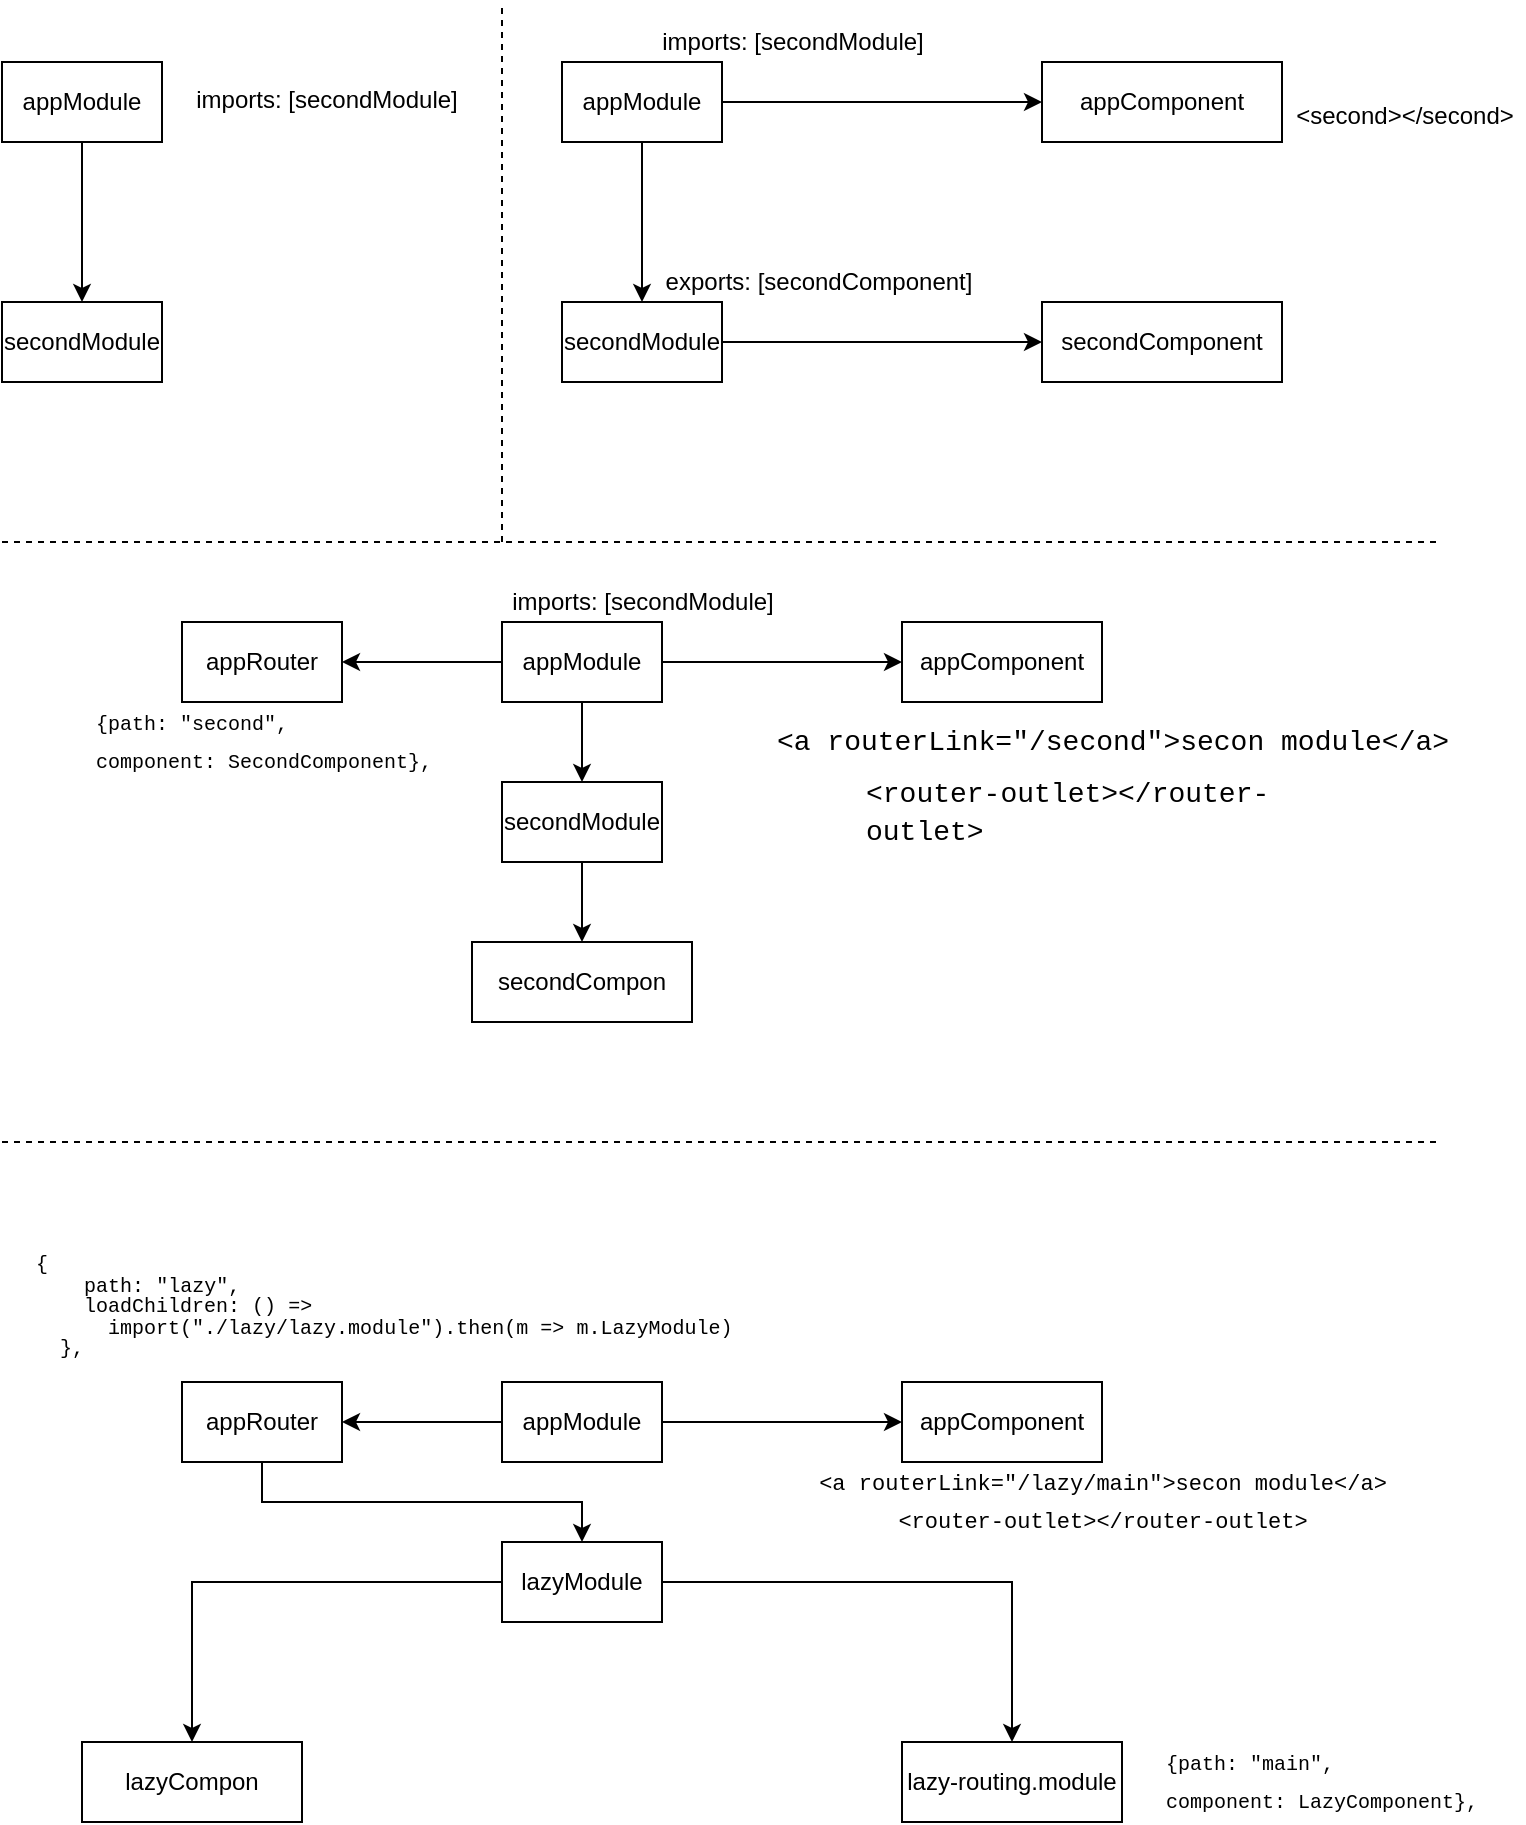 <mxfile version="13.7.3" type="device" pages="2"><diagram id="J8dmIHZwru829CdGGw0E" name="Modules"><mxGraphModel dx="1024" dy="592" grid="1" gridSize="10" guides="1" tooltips="1" connect="1" arrows="1" fold="1" page="1" pageScale="1" pageWidth="827" pageHeight="1169" math="0" shadow="0"><root><mxCell id="_GTY5Aqn0usKBApzckuU-0"/><mxCell id="_GTY5Aqn0usKBApzckuU-1" parent="_GTY5Aqn0usKBApzckuU-0"/><mxCell id="_GTY5Aqn0usKBApzckuU-4" value="" style="edgeStyle=orthogonalEdgeStyle;rounded=0;orthogonalLoop=1;jettySize=auto;html=1;" parent="_GTY5Aqn0usKBApzckuU-1" source="_GTY5Aqn0usKBApzckuU-2" target="_GTY5Aqn0usKBApzckuU-3" edge="1"><mxGeometry relative="1" as="geometry"/></mxCell><mxCell id="_GTY5Aqn0usKBApzckuU-2" value="appModule" style="rounded=0;whiteSpace=wrap;html=1;" parent="_GTY5Aqn0usKBApzckuU-1" vertex="1"><mxGeometry x="40" y="40" width="80" height="40" as="geometry"/></mxCell><mxCell id="_GTY5Aqn0usKBApzckuU-3" value="secondModule" style="rounded=0;whiteSpace=wrap;html=1;" parent="_GTY5Aqn0usKBApzckuU-1" vertex="1"><mxGeometry x="40" y="160" width="80" height="40" as="geometry"/></mxCell><mxCell id="_GTY5Aqn0usKBApzckuU-5" value="imports: [secondModule]" style="text;html=1;align=center;verticalAlign=middle;resizable=0;points=[];autosize=1;" parent="_GTY5Aqn0usKBApzckuU-1" vertex="1"><mxGeometry x="127" y="49" width="150" height="20" as="geometry"/></mxCell><mxCell id="_GTY5Aqn0usKBApzckuU-6" value="" style="edgeStyle=orthogonalEdgeStyle;rounded=0;orthogonalLoop=1;jettySize=auto;html=1;" parent="_GTY5Aqn0usKBApzckuU-1" source="_GTY5Aqn0usKBApzckuU-7" target="_GTY5Aqn0usKBApzckuU-8" edge="1"><mxGeometry relative="1" as="geometry"/></mxCell><mxCell id="_GTY5Aqn0usKBApzckuU-10" value="" style="edgeStyle=orthogonalEdgeStyle;rounded=0;orthogonalLoop=1;jettySize=auto;html=1;" parent="_GTY5Aqn0usKBApzckuU-1" source="_GTY5Aqn0usKBApzckuU-7" target="_GTY5Aqn0usKBApzckuU-9" edge="1"><mxGeometry relative="1" as="geometry"/></mxCell><mxCell id="_GTY5Aqn0usKBApzckuU-7" value="appModule" style="rounded=0;whiteSpace=wrap;html=1;" parent="_GTY5Aqn0usKBApzckuU-1" vertex="1"><mxGeometry x="320" y="40" width="80" height="40" as="geometry"/></mxCell><mxCell id="_GTY5Aqn0usKBApzckuU-9" value="appComponent" style="rounded=0;whiteSpace=wrap;html=1;" parent="_GTY5Aqn0usKBApzckuU-1" vertex="1"><mxGeometry x="560" y="40" width="120" height="40" as="geometry"/></mxCell><mxCell id="_GTY5Aqn0usKBApzckuU-12" value="" style="edgeStyle=orthogonalEdgeStyle;rounded=0;orthogonalLoop=1;jettySize=auto;html=1;" parent="_GTY5Aqn0usKBApzckuU-1" source="_GTY5Aqn0usKBApzckuU-8" target="_GTY5Aqn0usKBApzckuU-11" edge="1"><mxGeometry relative="1" as="geometry"/></mxCell><mxCell id="_GTY5Aqn0usKBApzckuU-8" value="secondModule" style="rounded=0;whiteSpace=wrap;html=1;" parent="_GTY5Aqn0usKBApzckuU-1" vertex="1"><mxGeometry x="320" y="160" width="80" height="40" as="geometry"/></mxCell><mxCell id="_GTY5Aqn0usKBApzckuU-11" value="secondComponent" style="rounded=0;whiteSpace=wrap;html=1;" parent="_GTY5Aqn0usKBApzckuU-1" vertex="1"><mxGeometry x="560" y="160" width="120" height="40" as="geometry"/></mxCell><mxCell id="_GTY5Aqn0usKBApzckuU-14" value="&amp;lt;second&amp;gt;&amp;lt;/second&amp;gt;" style="text;html=1;align=center;verticalAlign=middle;resizable=0;points=[];autosize=1;" parent="_GTY5Aqn0usKBApzckuU-1" vertex="1"><mxGeometry x="681" y="57" width="120" height="20" as="geometry"/></mxCell><mxCell id="_GTY5Aqn0usKBApzckuU-15" value="exports: [secondComponent]" style="text;html=1;align=center;verticalAlign=middle;resizable=0;points=[];autosize=1;" parent="_GTY5Aqn0usKBApzckuU-1" vertex="1"><mxGeometry x="363" y="140" width="170" height="20" as="geometry"/></mxCell><mxCell id="_GTY5Aqn0usKBApzckuU-16" value="imports: [secondModule]" style="text;html=1;align=center;verticalAlign=middle;resizable=0;points=[];autosize=1;" parent="_GTY5Aqn0usKBApzckuU-1" vertex="1"><mxGeometry x="360" y="20" width="150" height="20" as="geometry"/></mxCell><mxCell id="_GTY5Aqn0usKBApzckuU-17" value="" style="endArrow=none;dashed=1;html=1;" parent="_GTY5Aqn0usKBApzckuU-1" edge="1"><mxGeometry width="50" height="50" relative="1" as="geometry"><mxPoint x="290" y="280" as="sourcePoint"/><mxPoint x="290" y="10" as="targetPoint"/></mxGeometry></mxCell><mxCell id="_GTY5Aqn0usKBApzckuU-18" value="" style="endArrow=none;dashed=1;html=1;" parent="_GTY5Aqn0usKBApzckuU-1" edge="1"><mxGeometry width="50" height="50" relative="1" as="geometry"><mxPoint x="40" y="280" as="sourcePoint"/><mxPoint x="760" y="280" as="targetPoint"/></mxGeometry></mxCell><mxCell id="_GTY5Aqn0usKBApzckuU-19" value="" style="edgeStyle=orthogonalEdgeStyle;rounded=0;orthogonalLoop=1;jettySize=auto;html=1;" parent="_GTY5Aqn0usKBApzckuU-1" source="_GTY5Aqn0usKBApzckuU-20" target="_GTY5Aqn0usKBApzckuU-21" edge="1"><mxGeometry relative="1" as="geometry"/></mxCell><mxCell id="_GTY5Aqn0usKBApzckuU-26" value="" style="edgeStyle=orthogonalEdgeStyle;rounded=0;orthogonalLoop=1;jettySize=auto;html=1;" parent="_GTY5Aqn0usKBApzckuU-1" source="_GTY5Aqn0usKBApzckuU-20" target="_GTY5Aqn0usKBApzckuU-25" edge="1"><mxGeometry relative="1" as="geometry"/></mxCell><mxCell id="_GTY5Aqn0usKBApzckuU-28" value="" style="edgeStyle=orthogonalEdgeStyle;rounded=0;orthogonalLoop=1;jettySize=auto;html=1;" parent="_GTY5Aqn0usKBApzckuU-1" source="_GTY5Aqn0usKBApzckuU-20" target="_GTY5Aqn0usKBApzckuU-27" edge="1"><mxGeometry relative="1" as="geometry"/></mxCell><mxCell id="_GTY5Aqn0usKBApzckuU-20" value="appModule" style="rounded=0;whiteSpace=wrap;html=1;" parent="_GTY5Aqn0usKBApzckuU-1" vertex="1"><mxGeometry x="290" y="320" width="80" height="40" as="geometry"/></mxCell><mxCell id="_GTY5Aqn0usKBApzckuU-27" value="appRouter" style="rounded=0;whiteSpace=wrap;html=1;" parent="_GTY5Aqn0usKBApzckuU-1" vertex="1"><mxGeometry x="130" y="320" width="80" height="40" as="geometry"/></mxCell><mxCell id="_GTY5Aqn0usKBApzckuU-25" value="appComponent" style="rounded=0;whiteSpace=wrap;html=1;" parent="_GTY5Aqn0usKBApzckuU-1" vertex="1"><mxGeometry x="490" y="320" width="100" height="40" as="geometry"/></mxCell><mxCell id="_GTY5Aqn0usKBApzckuU-24" value="" style="edgeStyle=orthogonalEdgeStyle;rounded=0;orthogonalLoop=1;jettySize=auto;html=1;" parent="_GTY5Aqn0usKBApzckuU-1" source="_GTY5Aqn0usKBApzckuU-21" target="_GTY5Aqn0usKBApzckuU-23" edge="1"><mxGeometry relative="1" as="geometry"/></mxCell><mxCell id="_GTY5Aqn0usKBApzckuU-21" value="secondModule" style="rounded=0;whiteSpace=wrap;html=1;" parent="_GTY5Aqn0usKBApzckuU-1" vertex="1"><mxGeometry x="290" y="400" width="80" height="40" as="geometry"/></mxCell><mxCell id="_GTY5Aqn0usKBApzckuU-23" value="secondCompon" style="rounded=0;whiteSpace=wrap;html=1;" parent="_GTY5Aqn0usKBApzckuU-1" vertex="1"><mxGeometry x="275" y="480" width="110" height="40" as="geometry"/></mxCell><mxCell id="_GTY5Aqn0usKBApzckuU-22" value="imports: [secondModule]" style="text;html=1;align=center;verticalAlign=middle;resizable=0;points=[];autosize=1;" parent="_GTY5Aqn0usKBApzckuU-1" vertex="1"><mxGeometry x="285" y="300" width="150" height="20" as="geometry"/></mxCell><mxCell id="_GTY5Aqn0usKBApzckuU-30" value="&lt;div style=&quot;font-family: &amp;#34;consolas&amp;#34; , &amp;#34;courier new&amp;#34; , monospace ; line-height: 19px&quot;&gt;&lt;font style=&quot;font-size: 10px&quot;&gt;{&lt;/font&gt;&lt;span style=&quot;font-size: 10px&quot;&gt;path:&amp;nbsp;&quot;second&quot;,&lt;/span&gt;&lt;/div&gt;&lt;div style=&quot;font-family: &amp;#34;consolas&amp;#34; , &amp;#34;courier new&amp;#34; , monospace ; line-height: 19px&quot;&gt;&lt;font style=&quot;font-size: 10px&quot;&gt;component:&amp;nbsp;SecondComponent},&lt;/font&gt;&lt;/div&gt;" style="text;html=1;align=left;verticalAlign=middle;resizable=0;points=[];autosize=1;" parent="_GTY5Aqn0usKBApzckuU-1" vertex="1"><mxGeometry x="85" y="360" width="170" height="40" as="geometry"/></mxCell><mxCell id="_GTY5Aqn0usKBApzckuU-31" value="&lt;div style=&quot;font-family: &amp;#34;consolas&amp;#34; , &amp;#34;courier new&amp;#34; , monospace ; font-weight: normal ; font-size: 14px ; line-height: 19px&quot;&gt;&lt;div&gt;&amp;lt;router-outlet&amp;gt;&amp;lt;/router-outlet&amp;gt;&lt;/div&gt;&lt;/div&gt;" style="text;whiteSpace=wrap;html=1;" parent="_GTY5Aqn0usKBApzckuU-1" vertex="1"><mxGeometry x="470" y="390" width="260" height="30" as="geometry"/></mxCell><mxCell id="_GTY5Aqn0usKBApzckuU-32" value="&lt;div style=&quot;font-family: &amp;#34;consolas&amp;#34; , &amp;#34;courier new&amp;#34; , monospace ; font-size: 14px ; line-height: 19px&quot;&gt;&amp;lt;a&amp;nbsp;routerLink=&quot;/second&quot;&amp;gt;secon&amp;nbsp;module&amp;lt;/a&amp;gt;&lt;/div&gt;" style="text;html=1;align=center;verticalAlign=middle;resizable=0;points=[];autosize=1;" parent="_GTY5Aqn0usKBApzckuU-1" vertex="1"><mxGeometry x="435" y="370" width="320" height="20" as="geometry"/></mxCell><mxCell id="_GTY5Aqn0usKBApzckuU-34" value="" style="endArrow=none;dashed=1;html=1;" parent="_GTY5Aqn0usKBApzckuU-1" edge="1"><mxGeometry width="50" height="50" relative="1" as="geometry"><mxPoint x="40" y="580" as="sourcePoint"/><mxPoint x="760" y="580" as="targetPoint"/></mxGeometry></mxCell><mxCell id="_GTY5Aqn0usKBApzckuU-36" value="" style="edgeStyle=orthogonalEdgeStyle;rounded=0;orthogonalLoop=1;jettySize=auto;html=1;" parent="_GTY5Aqn0usKBApzckuU-1" source="_GTY5Aqn0usKBApzckuU-38" target="_GTY5Aqn0usKBApzckuU-40" edge="1"><mxGeometry relative="1" as="geometry"/></mxCell><mxCell id="_GTY5Aqn0usKBApzckuU-37" value="" style="edgeStyle=orthogonalEdgeStyle;rounded=0;orthogonalLoop=1;jettySize=auto;html=1;" parent="_GTY5Aqn0usKBApzckuU-1" source="_GTY5Aqn0usKBApzckuU-38" target="_GTY5Aqn0usKBApzckuU-39" edge="1"><mxGeometry relative="1" as="geometry"/></mxCell><mxCell id="_GTY5Aqn0usKBApzckuU-38" value="appModule" style="rounded=0;whiteSpace=wrap;html=1;" parent="_GTY5Aqn0usKBApzckuU-1" vertex="1"><mxGeometry x="290" y="700" width="80" height="40" as="geometry"/></mxCell><mxCell id="_GTY5Aqn0usKBApzckuU-52" style="edgeStyle=orthogonalEdgeStyle;rounded=0;orthogonalLoop=1;jettySize=auto;html=1;exitX=0.5;exitY=1;exitDx=0;exitDy=0;entryX=0.5;entryY=0;entryDx=0;entryDy=0;" parent="_GTY5Aqn0usKBApzckuU-1" source="_GTY5Aqn0usKBApzckuU-39" target="_GTY5Aqn0usKBApzckuU-42" edge="1"><mxGeometry relative="1" as="geometry"/></mxCell><mxCell id="_GTY5Aqn0usKBApzckuU-39" value="appRouter" style="rounded=0;whiteSpace=wrap;html=1;" parent="_GTY5Aqn0usKBApzckuU-1" vertex="1"><mxGeometry x="130" y="700" width="80" height="40" as="geometry"/></mxCell><mxCell id="_GTY5Aqn0usKBApzckuU-40" value="appComponent" style="rounded=0;whiteSpace=wrap;html=1;" parent="_GTY5Aqn0usKBApzckuU-1" vertex="1"><mxGeometry x="490" y="700" width="100" height="40" as="geometry"/></mxCell><mxCell id="_GTY5Aqn0usKBApzckuU-41" value="" style="edgeStyle=orthogonalEdgeStyle;rounded=0;orthogonalLoop=1;jettySize=auto;html=1;" parent="_GTY5Aqn0usKBApzckuU-1" source="_GTY5Aqn0usKBApzckuU-42" target="_GTY5Aqn0usKBApzckuU-43" edge="1"><mxGeometry relative="1" as="geometry"/></mxCell><mxCell id="_GTY5Aqn0usKBApzckuU-49" value="" style="edgeStyle=orthogonalEdgeStyle;rounded=0;orthogonalLoop=1;jettySize=auto;html=1;" parent="_GTY5Aqn0usKBApzckuU-1" source="_GTY5Aqn0usKBApzckuU-42" target="_GTY5Aqn0usKBApzckuU-48" edge="1"><mxGeometry relative="1" as="geometry"/></mxCell><mxCell id="_GTY5Aqn0usKBApzckuU-42" value="lazyModule" style="rounded=0;whiteSpace=wrap;html=1;" parent="_GTY5Aqn0usKBApzckuU-1" vertex="1"><mxGeometry x="290" y="780" width="80" height="40" as="geometry"/></mxCell><mxCell id="_GTY5Aqn0usKBApzckuU-48" value="lazy-routing.module" style="rounded=0;whiteSpace=wrap;html=1;" parent="_GTY5Aqn0usKBApzckuU-1" vertex="1"><mxGeometry x="490" y="880" width="110" height="40" as="geometry"/></mxCell><mxCell id="_GTY5Aqn0usKBApzckuU-43" value="lazyCompon" style="rounded=0;whiteSpace=wrap;html=1;" parent="_GTY5Aqn0usKBApzckuU-1" vertex="1"><mxGeometry x="80" y="880" width="110" height="40" as="geometry"/></mxCell><mxCell id="_GTY5Aqn0usKBApzckuU-45" value="&lt;div style=&quot;font-family: &amp;#34;consolas&amp;#34; , &amp;#34;courier new&amp;#34; , monospace ; line-height: 19px&quot;&gt;&lt;font style=&quot;font-size: 10px&quot;&gt;{&lt;/font&gt;&lt;span style=&quot;font-size: 10px&quot;&gt;path:&amp;nbsp;&quot;main&quot;,&lt;/span&gt;&lt;/div&gt;&lt;div style=&quot;font-family: &amp;#34;consolas&amp;#34; , &amp;#34;courier new&amp;#34; , monospace ; line-height: 19px&quot;&gt;&lt;font style=&quot;font-size: 10px&quot;&gt;component: LazyComponent},&lt;/font&gt;&lt;/div&gt;" style="text;html=1;align=left;verticalAlign=middle;resizable=0;points=[];autosize=1;" parent="_GTY5Aqn0usKBApzckuU-1" vertex="1"><mxGeometry x="620" y="880" width="160" height="40" as="geometry"/></mxCell><mxCell id="_GTY5Aqn0usKBApzckuU-46" value="&lt;div style=&quot;font-family: &amp;#34;consolas&amp;#34; , &amp;#34;courier new&amp;#34; , monospace ; font-weight: normal ; font-size: 14px ; line-height: 19px&quot;&gt;&lt;br&gt;&lt;/div&gt;" style="text;whiteSpace=wrap;html=1;" parent="_GTY5Aqn0usKBApzckuU-1" vertex="1"><mxGeometry x="465" y="770" width="260" height="30" as="geometry"/></mxCell><mxCell id="_GTY5Aqn0usKBApzckuU-47" value="&lt;div style=&quot;font-family: &amp;#34;consolas&amp;#34; , &amp;#34;courier new&amp;#34; , monospace ; line-height: 19px ; font-size: 11px&quot;&gt;&lt;font style=&quot;font-size: 11px&quot;&gt;&amp;lt;a&amp;nbsp;routerLink=&quot;/lazy/main&quot;&amp;gt;secon&amp;nbsp;module&amp;lt;/a&amp;gt;&lt;/font&gt;&lt;/div&gt;&lt;div style=&quot;font-family: &amp;#34;consolas&amp;#34; , &amp;#34;courier new&amp;#34; , monospace ; line-height: 19px ; font-size: 11px&quot;&gt;&lt;font style=&quot;font-size: 11px&quot;&gt;&lt;span style=&quot;text-align: left&quot;&gt;&lt;font style=&quot;font-size: 11px&quot;&gt;&amp;lt;router-outlet&amp;gt;&amp;lt;/router-outlet&amp;gt;&lt;/font&gt;&lt;/span&gt;&lt;br&gt;&lt;/font&gt;&lt;/div&gt;" style="text;html=1;align=center;verticalAlign=middle;resizable=0;points=[];autosize=1;" parent="_GTY5Aqn0usKBApzckuU-1" vertex="1"><mxGeometry x="450" y="740" width="280" height="40" as="geometry"/></mxCell><mxCell id="_GTY5Aqn0usKBApzckuU-50" value="&lt;div style=&quot;font-family: &amp;#34;consolas&amp;#34; , &amp;#34;courier new&amp;#34; , monospace ; font-weight: normal ; line-height: 106% ; font-size: 10px&quot;&gt;&lt;div&gt;{&lt;/div&gt;&lt;div&gt;&lt;span&gt;&amp;nbsp;&amp;nbsp;&amp;nbsp;&amp;nbsp;&lt;/span&gt;&lt;span&gt;path&lt;/span&gt;&lt;span&gt;:&lt;/span&gt;&lt;span&gt;&amp;nbsp;&lt;/span&gt;&lt;span&gt;&quot;lazy&quot;&lt;/span&gt;&lt;span&gt;,&lt;/span&gt;&lt;/div&gt;&lt;div&gt;&lt;span&gt;&amp;nbsp;&amp;nbsp;&amp;nbsp;&amp;nbsp;&lt;/span&gt;&lt;span&gt;loadChildren&lt;/span&gt;&lt;span&gt;:&lt;/span&gt;&lt;span&gt;&amp;nbsp;()&amp;nbsp;&lt;/span&gt;&lt;span&gt;=&amp;gt;&lt;/span&gt;&lt;/div&gt;&lt;div&gt;&lt;span&gt;&amp;nbsp;&amp;nbsp;&amp;nbsp;&amp;nbsp;&amp;nbsp;&amp;nbsp;&lt;/span&gt;&lt;span&gt;import&lt;/span&gt;&lt;span&gt;(&lt;/span&gt;&lt;span&gt;&quot;./lazy/lazy.module&quot;&lt;/span&gt;&lt;span&gt;).&lt;/span&gt;&lt;span&gt;then&lt;/span&gt;&lt;span&gt;(&lt;/span&gt;&lt;span&gt;m&lt;/span&gt;&lt;span&gt;&amp;nbsp;&lt;/span&gt;&lt;span&gt;=&amp;gt;&lt;/span&gt;&lt;span&gt;&amp;nbsp;&lt;/span&gt;&lt;span&gt;m&lt;/span&gt;&lt;span&gt;.&lt;/span&gt;&lt;span&gt;LazyModule&lt;/span&gt;&lt;span&gt;)&lt;/span&gt;&lt;/div&gt;&lt;div&gt;&amp;nbsp;&amp;nbsp;},&lt;/div&gt;&lt;/div&gt;" style="text;whiteSpace=wrap;html=1;" parent="_GTY5Aqn0usKBApzckuU-1" vertex="1"><mxGeometry x="55" y="630" width="330" height="60" as="geometry"/></mxCell></root></mxGraphModel></diagram><diagram id="Loj9M2GdBado2dCWy4S2" name="имплементация"><mxGraphModel dx="1024" dy="592" grid="1" gridSize="10" guides="1" tooltips="1" connect="1" arrows="1" fold="1" page="1" pageScale="1" pageWidth="827" pageHeight="1169" math="0" shadow="0"><root><mxCell id="IS3gbx4NPwwF7AI7-4qH-0"/><mxCell id="IS3gbx4NPwwF7AI7-4qH-1" parent="IS3gbx4NPwwF7AI7-4qH-0"/><mxCell id="IS3gbx4NPwwF7AI7-4qH-3" value="routing" style="text;html=1;align=center;verticalAlign=middle;resizable=0;points=[];autosize=1;" vertex="1" parent="IS3gbx4NPwwF7AI7-4qH-1"><mxGeometry x="40" y="40" width="50" height="20" as="geometry"/></mxCell><mxCell id="IS3gbx4NPwwF7AI7-4qH-4" value="&lt;pre style=&quot;background-color: rgb(43, 43, 43); color: rgb(169, 183, 198); font-family: &amp;quot;jetbrains mono&amp;quot;, monospace; font-size: 15px;&quot;&gt;&lt;span style=&quot;color: rgb(204, 120, 50); font-size: 15px;&quot;&gt;import &lt;/span&gt;{ &lt;span style=&quot;color: rgb(152, 118, 170); font-weight: bold; font-style: italic; font-size: 15px;&quot;&gt;NgModule &lt;/span&gt;} &lt;span style=&quot;color: rgb(204, 120, 50); font-size: 15px;&quot;&gt;from &lt;/span&gt;&lt;span style=&quot;color: rgb(106, 135, 89); font-size: 15px;&quot;&gt;'@angular/core'&lt;/span&gt;&lt;span style=&quot;color: rgb(204, 120, 50); font-size: 15px;&quot;&gt;;&lt;br style=&quot;font-size: 15px;&quot;&gt;&lt;/span&gt;&lt;span style=&quot;color: rgb(204, 120, 50); font-size: 15px;&quot;&gt;import &lt;/span&gt;{ RouterModule&lt;span style=&quot;color: rgb(204, 120, 50); font-size: 15px;&quot;&gt;, &lt;/span&gt;Routes } &lt;span style=&quot;color: rgb(204, 120, 50); font-size: 15px;&quot;&gt;from &lt;/span&gt;&lt;span style=&quot;color: rgb(106, 135, 89); font-size: 15px;&quot;&gt;'@angular/router'&lt;/span&gt;&lt;span style=&quot;color: rgb(204, 120, 50); font-size: 15px;&quot;&gt;;&lt;br style=&quot;font-size: 15px;&quot;&gt;&lt;/span&gt;&lt;span style=&quot;color: rgb(204, 120, 50); font-size: 15px;&quot;&gt;import &lt;/span&gt;{ AuthComponent } &lt;span style=&quot;color: rgb(204, 120, 50); font-size: 15px;&quot;&gt;from &lt;/span&gt;&lt;span style=&quot;color: rgb(106, 135, 89); font-size: 15px;&quot;&gt;'./login/auth/auth.component'&lt;/span&gt;&lt;span style=&quot;color: rgb(204, 120, 50); font-size: 15px;&quot;&gt;;&lt;br style=&quot;font-size: 15px;&quot;&gt;&lt;/span&gt;&lt;span style=&quot;color: rgb(204, 120, 50); font-size: 15px;&quot;&gt;import &lt;/span&gt;{ RegisterComponent } &lt;span style=&quot;color: rgb(204, 120, 50); font-size: 15px;&quot;&gt;from &lt;/span&gt;&lt;span style=&quot;color: rgb(106, 135, 89); font-size: 15px;&quot;&gt;'./login/register/register.component'&lt;/span&gt;&lt;span style=&quot;color: rgb(204, 120, 50); font-size: 15px;&quot;&gt;;&lt;br style=&quot;font-size: 15px;&quot;&gt;&lt;/span&gt;&lt;span style=&quot;color: rgb(204, 120, 50); font-size: 15px;&quot;&gt;import &lt;/span&gt;{ TutorComponent } &lt;span style=&quot;color: rgb(204, 120, 50); font-size: 15px;&quot;&gt;from &lt;/span&gt;&lt;span style=&quot;color: rgb(106, 135, 89); font-size: 15px;&quot;&gt;&quot;./tutor/tutor.component&quot;&lt;/span&gt;&lt;span style=&quot;color: rgb(204, 120, 50); font-size: 15px;&quot;&gt;;&lt;br style=&quot;font-size: 15px;&quot;&gt;&lt;/span&gt;&lt;span style=&quot;color: rgb(204, 120, 50); font-size: 15px;&quot;&gt;&lt;br style=&quot;font-size: 15px;&quot;&gt;&lt;/span&gt;&lt;span style=&quot;color: rgb(204, 120, 50); font-size: 15px;&quot;&gt;const &lt;/span&gt;routes: Routes = [&lt;br style=&quot;font-size: 15px;&quot;&gt;  { &lt;span style=&quot;color: rgb(152, 118, 170); font-size: 15px;&quot;&gt;path&lt;/span&gt;: &lt;span style=&quot;color: rgb(106, 135, 89); font-size: 15px;&quot;&gt;''&lt;/span&gt;&lt;span style=&quot;color: rgb(204, 120, 50); font-size: 15px;&quot;&gt;, &lt;/span&gt;&lt;span style=&quot;color: rgb(152, 118, 170); font-size: 15px;&quot;&gt;component&lt;/span&gt;: AuthComponent }&lt;span style=&quot;color: rgb(204, 120, 50); font-size: 15px;&quot;&gt;,&lt;br style=&quot;font-size: 15px;&quot;&gt;&lt;/span&gt;&lt;span style=&quot;color: rgb(204, 120, 50); font-size: 15px;&quot;&gt;  &lt;/span&gt;{ &lt;span style=&quot;color: rgb(152, 118, 170); font-size: 15px;&quot;&gt;path&lt;/span&gt;: &lt;span style=&quot;color: rgb(106, 135, 89); font-size: 15px;&quot;&gt;'register'&lt;/span&gt;&lt;span style=&quot;color: rgb(204, 120, 50); font-size: 15px;&quot;&gt;, &lt;/span&gt;&lt;span style=&quot;color: rgb(152, 118, 170); font-size: 15px;&quot;&gt;component&lt;/span&gt;: RegisterComponent }&lt;span style=&quot;color: rgb(204, 120, 50); font-size: 15px;&quot;&gt;,&lt;br style=&quot;font-size: 15px;&quot;&gt;&lt;/span&gt;&lt;span style=&quot;color: rgb(204, 120, 50); font-size: 15px;&quot;&gt;  &lt;/span&gt;{ &lt;span style=&quot;color: rgb(152, 118, 170); font-size: 15px;&quot;&gt;path&lt;/span&gt;: &lt;span style=&quot;color: rgb(106, 135, 89); font-size: 15px;&quot;&gt;'auth'&lt;/span&gt;&lt;span style=&quot;color: rgb(204, 120, 50); font-size: 15px;&quot;&gt;, &lt;/span&gt;&lt;span style=&quot;color: rgb(152, 118, 170); font-size: 15px;&quot;&gt;component&lt;/span&gt;: AuthComponent }&lt;span style=&quot;color: rgb(204, 120, 50); font-size: 15px;&quot;&gt;,&lt;br style=&quot;font-size: 15px;&quot;&gt;&lt;/span&gt;&lt;span style=&quot;color: rgb(204, 120, 50); font-size: 15px;&quot;&gt;  &lt;/span&gt;{ &lt;span style=&quot;color: rgb(152, 118, 170); font-size: 15px;&quot;&gt;path&lt;/span&gt;: &lt;span style=&quot;color: rgb(106, 135, 89); font-size: 15px;&quot;&gt;'tutor'&lt;/span&gt;&lt;span style=&quot;color: rgb(204, 120, 50); font-size: 15px;&quot;&gt;, &lt;/span&gt;&lt;span style=&quot;color: rgb(152, 118, 170); font-size: 15px;&quot;&gt;component&lt;/span&gt;: TutorComponent }&lt;span style=&quot;color: rgb(204, 120, 50); font-size: 15px;&quot;&gt;,&lt;br style=&quot;font-size: 15px;&quot;&gt;&lt;/span&gt;&lt;span style=&quot;color: rgb(204, 120, 50); font-size: 15px;&quot;&gt;  &lt;/span&gt;{ &lt;span style=&quot;color: rgb(152, 118, 170); font-size: 15px;&quot;&gt;path&lt;/span&gt;: &lt;span style=&quot;color: rgb(106, 135, 89); font-size: 15px;&quot;&gt;'student'&lt;/span&gt;&lt;span style=&quot;color: rgb(204, 120, 50); font-size: 15px;&quot;&gt;, &lt;/span&gt;&lt;span style=&quot;color: rgb(255, 198, 109); font-size: 15px;&quot;&gt;loadChildren&lt;/span&gt;: () =&amp;gt; &lt;span style=&quot;color: rgb(204, 120, 50); font-size: 15px;&quot;&gt;import&lt;/span&gt;(&lt;span style=&quot;color: rgb(106, 135, 89); font-size: 15px;&quot;&gt;&quot;./student/student.module&quot;&lt;/span&gt;).&lt;span style=&quot;color: rgb(255, 198, 109); font-size: 15px;&quot;&gt;then&lt;/span&gt;(m=&amp;gt;m.StudentModule) }&lt;span style=&quot;color: rgb(204, 120, 50); font-size: 15px;&quot;&gt;,&lt;br style=&quot;font-size: 15px;&quot;&gt;&lt;/span&gt;&lt;span style=&quot;color: rgb(204, 120, 50); font-size: 15px;&quot;&gt;  &lt;/span&gt;&lt;span style=&quot;color: rgb(128, 128, 128); font-size: 15px;&quot;&gt;// { path: '**', component: NotFoundComponent },&lt;br style=&quot;font-size: 15px;&quot;&gt;&lt;/span&gt;]&lt;span style=&quot;color: rgb(204, 120, 50); font-size: 15px;&quot;&gt;;&lt;br style=&quot;font-size: 15px;&quot;&gt;&lt;/span&gt;&lt;span style=&quot;color: rgb(204, 120, 50); font-size: 15px;&quot;&gt;&lt;br style=&quot;font-size: 15px;&quot;&gt;&lt;/span&gt;&lt;span style=&quot;color: rgb(187, 181, 41); font-size: 15px;&quot;&gt;@NgModule&lt;/span&gt;({&lt;br style=&quot;font-size: 15px;&quot;&gt;  &lt;span style=&quot;color: rgb(152, 118, 170); font-size: 15px;&quot;&gt;imports&lt;/span&gt;: [RouterModule.&lt;span style=&quot;color: rgb(255, 198, 109); font-style: italic; font-size: 15px;&quot;&gt;forRoot&lt;/span&gt;(routes)]&lt;span style=&quot;color: rgb(204, 120, 50); font-size: 15px;&quot;&gt;,&lt;br style=&quot;font-size: 15px;&quot;&gt;&lt;/span&gt;&lt;span style=&quot;color: rgb(204, 120, 50); font-size: 15px;&quot;&gt;  &lt;/span&gt;&lt;span style=&quot;color: rgb(152, 118, 170); font-size: 15px;&quot;&gt;exports&lt;/span&gt;: [RouterModule]&lt;span style=&quot;color: rgb(204, 120, 50); font-size: 15px;&quot;&gt;,&lt;br style=&quot;font-size: 15px;&quot;&gt;&lt;/span&gt;})&lt;br style=&quot;font-size: 15px;&quot;&gt;&lt;span style=&quot;color: rgb(204, 120, 50); font-size: 15px;&quot;&gt;export class &lt;/span&gt;AppRoutingModule {}&lt;/pre&gt;" style="text;whiteSpace=wrap;html=1;fontSize=15;verticalAlign=middle;" vertex="1" parent="IS3gbx4NPwwF7AI7-4qH-1"><mxGeometry x="40" y="70" width="870" height="360" as="geometry"/></mxCell><mxCell id="IS3gbx4NPwwF7AI7-4qH-5" value="&lt;pre style=&quot;background-color: #2b2b2b ; color: #a9b7c6 ; font-family: &amp;quot;jetbrains mono&amp;quot; , monospace ; font-size: 9 8pt&quot;&gt;&lt;span style=&quot;color: #cc7832&quot;&gt;import &lt;/span&gt;{ &lt;span style=&quot;color: #9876aa ; font-weight: bold ; font-style: italic&quot;&gt;NgModule &lt;/span&gt;} &lt;span style=&quot;color: #cc7832&quot;&gt;from &lt;/span&gt;&lt;span style=&quot;color: #6a8759&quot;&gt;'@angular/core'&lt;/span&gt;&lt;span style=&quot;color: #cc7832&quot;&gt;;&lt;br&gt;&lt;/span&gt;&lt;span style=&quot;color: #cc7832&quot;&gt;import &lt;/span&gt;{ CommonModule } &lt;span style=&quot;color: #cc7832&quot;&gt;from &lt;/span&gt;&lt;span style=&quot;color: #6a8759&quot;&gt;'@angular/common'&lt;/span&gt;&lt;span style=&quot;color: #cc7832&quot;&gt;;&lt;br&gt;&lt;/span&gt;&lt;span style=&quot;color: #cc7832&quot;&gt;import &lt;/span&gt;{StudentComponent} &lt;span style=&quot;color: #cc7832&quot;&gt;from &lt;/span&gt;&lt;span style=&quot;color: #6a8759&quot;&gt;&quot;./student.component&quot;&lt;/span&gt;&lt;span style=&quot;color: #cc7832&quot;&gt;;&lt;br&gt;&lt;/span&gt;&lt;span style=&quot;color: #cc7832&quot;&gt;import &lt;/span&gt;{StudentRoutingModule} &lt;span style=&quot;color: #cc7832&quot;&gt;from &lt;/span&gt;&lt;span style=&quot;color: #6a8759&quot;&gt;&quot;./student.routing&quot;&lt;/span&gt;&lt;span style=&quot;color: #cc7832&quot;&gt;;&lt;br&gt;&lt;/span&gt;&lt;span style=&quot;color: #cc7832&quot;&gt;&lt;br&gt;&lt;/span&gt;&lt;span style=&quot;color: #cc7832&quot;&gt;&lt;br&gt;&lt;/span&gt;&lt;span style=&quot;color: #cc7832&quot;&gt;&lt;br&gt;&lt;/span&gt;&lt;span style=&quot;color: #bbb529&quot;&gt;@NgModule&lt;/span&gt;({&lt;br&gt;  &lt;span style=&quot;color: #9876aa&quot;&gt;declarations&lt;/span&gt;: [StudentComponent]&lt;span style=&quot;color: #cc7832&quot;&gt;,&lt;br&gt;&lt;/span&gt;&lt;span style=&quot;color: #cc7832&quot;&gt;  &lt;/span&gt;&lt;span style=&quot;color: #9876aa&quot;&gt;imports&lt;/span&gt;: [&lt;br&gt;    CommonModule&lt;span style=&quot;color: #cc7832&quot;&gt;,&lt;br&gt;&lt;/span&gt;&lt;span style=&quot;color: #cc7832&quot;&gt;    &lt;/span&gt;StudentRoutingModule&lt;br&gt;  ]&lt;br&gt;})&lt;br&gt;&lt;span style=&quot;color: #cc7832&quot;&gt;export class &lt;/span&gt;StudentModule { }&lt;/pre&gt;" style="text;whiteSpace=wrap;html=1;fontSize=15;verticalAlign=middle;" vertex="1" parent="IS3gbx4NPwwF7AI7-4qH-1"><mxGeometry x="40" y="540" width="520" height="280" as="geometry"/></mxCell><mxCell id="IS3gbx4NPwwF7AI7-4qH-6" value="student.module" style="text;html=1;align=center;verticalAlign=middle;resizable=0;points=[];autosize=1;fontSize=15;" vertex="1" parent="IS3gbx4NPwwF7AI7-4qH-1"><mxGeometry x="40" y="500" width="120" height="20" as="geometry"/></mxCell><mxCell id="IS3gbx4NPwwF7AI7-4qH-7" value="&lt;pre style=&quot;background-color: #2b2b2b ; color: #a9b7c6 ; font-family: &amp;quot;jetbrains mono&amp;quot; , monospace ; font-size: 9 8pt&quot;&gt;&lt;span style=&quot;color: #cc7832&quot;&gt;import &lt;/span&gt;{RouterModule&lt;span style=&quot;color: #cc7832&quot;&gt;, &lt;/span&gt;Routes} &lt;span style=&quot;color: #cc7832&quot;&gt;from &lt;/span&gt;&lt;span style=&quot;color: #6a8759&quot;&gt;&quot;@angular/router&quot;&lt;/span&gt;&lt;span style=&quot;color: #cc7832&quot;&gt;;&lt;br&gt;&lt;/span&gt;&lt;span style=&quot;color: #cc7832&quot;&gt;import &lt;/span&gt;{StudentComponent} &lt;span style=&quot;color: #cc7832&quot;&gt;from &lt;/span&gt;&lt;span style=&quot;color: #6a8759&quot;&gt;&quot;./student.component&quot;&lt;/span&gt;&lt;span style=&quot;color: #cc7832&quot;&gt;;&lt;br&gt;&lt;/span&gt;&lt;span style=&quot;color: #cc7832&quot;&gt;import &lt;/span&gt;{&lt;span style=&quot;color: #9876aa ; font-weight: bold ; font-style: italic&quot;&gt;NgModule&lt;/span&gt;} &lt;span style=&quot;color: #cc7832&quot;&gt;from &lt;/span&gt;&lt;span style=&quot;color: #6a8759&quot;&gt;&quot;@angular/core&quot;&lt;/span&gt;&lt;span style=&quot;color: #cc7832&quot;&gt;;&lt;br&gt;&lt;/span&gt;&lt;span style=&quot;color: #cc7832&quot;&gt;&lt;br&gt;&lt;/span&gt;&lt;span style=&quot;color: #cc7832&quot;&gt;const &lt;/span&gt;routes: Routes = [&lt;br&gt;  { &lt;span style=&quot;color: #9876aa&quot;&gt;path&lt;/span&gt;: &lt;span style=&quot;color: #6a8759&quot;&gt;''&lt;/span&gt;&lt;span style=&quot;color: #cc7832&quot;&gt;, &lt;/span&gt;&lt;span style=&quot;color: #9876aa&quot;&gt;component&lt;/span&gt;:StudentComponent}&lt;span style=&quot;color: #cc7832&quot;&gt;,&lt;br&gt;&lt;/span&gt;]&lt;span style=&quot;color: #cc7832&quot;&gt;;&lt;br&gt;&lt;/span&gt;&lt;span style=&quot;color: #cc7832&quot;&gt;&lt;br&gt;&lt;/span&gt;&lt;span style=&quot;color: #bbb529&quot;&gt;@NgModule&lt;/span&gt;({&lt;br&gt;  &lt;span style=&quot;color: #9876aa&quot;&gt;imports&lt;/span&gt;: [RouterModule.&lt;span style=&quot;color: #ffc66d ; font-style: italic&quot;&gt;forChild&lt;/span&gt;(routes)]&lt;span style=&quot;color: #cc7832&quot;&gt;,&lt;br&gt;&lt;/span&gt;&lt;span style=&quot;color: #cc7832&quot;&gt;  &lt;/span&gt;&lt;span style=&quot;color: #9876aa&quot;&gt;exports&lt;/span&gt;: [RouterModule]&lt;span style=&quot;color: #cc7832&quot;&gt;,&lt;br&gt;&lt;/span&gt;})&lt;br&gt;&lt;span style=&quot;color: #cc7832&quot;&gt;export class &lt;/span&gt;StudentRoutingModule {}&lt;/pre&gt;" style="text;whiteSpace=wrap;html=1;fontSize=15;verticalAlign=middle;" vertex="1" parent="IS3gbx4NPwwF7AI7-4qH-1"><mxGeometry x="40" y="920" width="500" height="240" as="geometry"/></mxCell><mxCell id="IS3gbx4NPwwF7AI7-4qH-8" value="student routing" style="text;html=1;align=center;verticalAlign=middle;resizable=0;points=[];autosize=1;fontSize=15;" vertex="1" parent="IS3gbx4NPwwF7AI7-4qH-1"><mxGeometry x="40" y="880" width="110" height="20" as="geometry"/></mxCell><mxCell id="IS3gbx4NPwwF7AI7-4qH-9" value="&lt;pre style=&quot;background-color: rgb(43 , 43 , 43) ; font-family: &amp;#34;jetbrains mono&amp;#34; , monospace&quot;&gt;&lt;span style=&quot;color: rgb(204 , 120 , 50)&quot;&gt;import &lt;/span&gt;&lt;font color=&quot;#a9b7c6&quot;&gt;{ &lt;/font&gt;&lt;span style=&quot;color: rgb(152 , 118 , 170) ; font-weight: bold ; font-style: italic&quot;&gt;NgModule &lt;/span&gt;&lt;font color=&quot;#a9b7c6&quot;&gt;} &lt;/font&gt;&lt;span style=&quot;color: rgb(204 , 120 , 50)&quot;&gt;from &lt;/span&gt;&lt;span style=&quot;color: rgb(106 , 135 , 89)&quot;&gt;'@angular/core'&lt;/span&gt;&lt;span style=&quot;color: rgb(204 , 120 , 50)&quot;&gt;;&lt;br&gt;&lt;/span&gt;&lt;span style=&quot;color: rgb(204 , 120 , 50)&quot;&gt;import &lt;/span&gt;&lt;font color=&quot;#a9b7c6&quot;&gt;{PreloadAllModules&lt;/font&gt;&lt;span style=&quot;color: rgb(204 , 120 , 50)&quot;&gt;, &lt;/span&gt;&lt;font color=&quot;#a9b7c6&quot;&gt;RouterModule&lt;/font&gt;&lt;span style=&quot;color: rgb(204 , 120 , 50)&quot;&gt;, &lt;/span&gt;&lt;font color=&quot;#a9b7c6&quot;&gt;Routes} &lt;/font&gt;&lt;span style=&quot;color: rgb(204 , 120 , 50)&quot;&gt;from &lt;/span&gt;&lt;span style=&quot;color: rgb(106 , 135 , 89)&quot;&gt;'@angular/router'&lt;/span&gt;&lt;span style=&quot;color: rgb(204 , 120 , 50)&quot;&gt;;&lt;br&gt;&lt;/span&gt;&lt;span style=&quot;color: rgb(204 , 120 , 50)&quot;&gt;import &lt;/span&gt;&lt;font color=&quot;#a9b7c6&quot;&gt;{ AuthComponent } &lt;/font&gt;&lt;span style=&quot;color: rgb(204 , 120 , 50)&quot;&gt;from &lt;/span&gt;&lt;span style=&quot;color: rgb(106 , 135 , 89)&quot;&gt;'./login/auth/auth.component'&lt;/span&gt;&lt;span style=&quot;color: rgb(204 , 120 , 50)&quot;&gt;;&lt;br&gt;&lt;/span&gt;&lt;span style=&quot;color: rgb(204 , 120 , 50)&quot;&gt;import &lt;/span&gt;&lt;font color=&quot;#a9b7c6&quot;&gt;{ RegisterComponent } &lt;/font&gt;&lt;span style=&quot;color: rgb(204 , 120 , 50)&quot;&gt;from &lt;/span&gt;&lt;span style=&quot;color: rgb(106 , 135 , 89)&quot;&gt;'./login/register/register.component'&lt;/span&gt;&lt;span style=&quot;color: rgb(204 , 120 , 50)&quot;&gt;;&lt;br&gt;&lt;/span&gt;&lt;span style=&quot;color: rgb(204 , 120 , 50)&quot;&gt;import &lt;/span&gt;&lt;font color=&quot;#a9b7c6&quot;&gt;{ TutorComponent } &lt;/font&gt;&lt;span style=&quot;color: rgb(204 , 120 , 50)&quot;&gt;from &lt;/span&gt;&lt;span style=&quot;color: rgb(106 , 135 , 89)&quot;&gt;&quot;./tutor/tutor.component&quot;&lt;/span&gt;&lt;span style=&quot;color: rgb(204 , 120 , 50)&quot;&gt;;&lt;br&gt;&lt;/span&gt;&lt;span style=&quot;color: rgb(204 , 120 , 50)&quot;&gt;import &lt;/span&gt;&lt;font color=&quot;#a9b7c6&quot;&gt;{ StudentComponent } &lt;/font&gt;&lt;span style=&quot;color: rgb(204 , 120 , 50)&quot;&gt;from &lt;/span&gt;&lt;span style=&quot;color: rgb(106 , 135 , 89)&quot;&gt;&quot;./student/student.component&quot;&lt;/span&gt;&lt;span style=&quot;color: rgb(204 , 120 , 50)&quot;&gt;;&lt;br&gt;&lt;/span&gt;&lt;span style=&quot;color: rgb(204 , 120 , 50)&quot;&gt;&lt;br&gt;&lt;/span&gt;&lt;span style=&quot;color: rgb(204 , 120 , 50)&quot;&gt;const &lt;/span&gt;&lt;font color=&quot;#a9b7c6&quot;&gt;routes: Routes = [&lt;br&gt;  { &lt;/font&gt;&lt;span style=&quot;color: rgb(152 , 118 , 170)&quot;&gt;path&lt;/span&gt;&lt;font color=&quot;#a9b7c6&quot;&gt;: &lt;/font&gt;&lt;span style=&quot;color: rgb(106 , 135 , 89)&quot;&gt;''&lt;/span&gt;&lt;span style=&quot;color: rgb(204 , 120 , 50)&quot;&gt;, &lt;/span&gt;&lt;span style=&quot;color: rgb(152 , 118 , 170)&quot;&gt;component&lt;/span&gt;&lt;font color=&quot;#a9b7c6&quot;&gt;: AuthComponent }&lt;/font&gt;&lt;span style=&quot;color: rgb(204 , 120 , 50)&quot;&gt;,&lt;br&gt;&lt;/span&gt;&lt;span style=&quot;color: rgb(204 , 120 , 50)&quot;&gt;  &lt;/span&gt;&lt;font color=&quot;#a9b7c6&quot;&gt;{ &lt;/font&gt;&lt;span style=&quot;color: rgb(152 , 118 , 170)&quot;&gt;path&lt;/span&gt;&lt;font color=&quot;#a9b7c6&quot;&gt;: &lt;/font&gt;&lt;span style=&quot;color: rgb(106 , 135 , 89)&quot;&gt;'register'&lt;/span&gt;&lt;span style=&quot;color: rgb(204 , 120 , 50)&quot;&gt;, &lt;/span&gt;&lt;span style=&quot;color: rgb(152 , 118 , 170)&quot;&gt;component&lt;/span&gt;&lt;font color=&quot;#a9b7c6&quot;&gt;: RegisterComponent }&lt;/font&gt;&lt;span style=&quot;color: rgb(204 , 120 , 50)&quot;&gt;,&lt;br&gt;&lt;/span&gt;&lt;span style=&quot;color: rgb(204 , 120 , 50)&quot;&gt;  &lt;/span&gt;&lt;font color=&quot;#a9b7c6&quot;&gt;{ &lt;/font&gt;&lt;span style=&quot;color: rgb(152 , 118 , 170)&quot;&gt;path&lt;/span&gt;&lt;font color=&quot;#a9b7c6&quot;&gt;: &lt;/font&gt;&lt;span style=&quot;color: rgb(106 , 135 , 89)&quot;&gt;'auth'&lt;/span&gt;&lt;span style=&quot;color: rgb(204 , 120 , 50)&quot;&gt;, &lt;/span&gt;&lt;span style=&quot;color: rgb(152 , 118 , 170)&quot;&gt;component&lt;/span&gt;&lt;font color=&quot;#a9b7c6&quot;&gt;: AuthComponent }&lt;/font&gt;&lt;span style=&quot;color: rgb(204 , 120 , 50)&quot;&gt;,&lt;br&gt;&lt;/span&gt;&lt;span style=&quot;color: rgb(204 , 120 , 50)&quot;&gt;  &lt;/span&gt;&lt;font color=&quot;#a9b7c6&quot;&gt;{ &lt;/font&gt;&lt;span style=&quot;color: rgb(152 , 118 , 170)&quot;&gt;path&lt;/span&gt;&lt;font color=&quot;#a9b7c6&quot;&gt;: &lt;/font&gt;&lt;span style=&quot;color: rgb(106 , 135 , 89)&quot;&gt;'tutor'&lt;/span&gt;&lt;span style=&quot;color: rgb(204 , 120 , 50)&quot;&gt;, &lt;/span&gt;&lt;span style=&quot;color: rgb(152 , 118 , 170)&quot;&gt;component&lt;/span&gt;&lt;font color=&quot;#a9b7c6&quot;&gt;: TutorComponent }&lt;/font&gt;&lt;span style=&quot;color: rgb(204 , 120 , 50)&quot;&gt;,&lt;br&gt;&lt;/span&gt;&lt;span style=&quot;color: rgb(204 , 120 , 50)&quot;&gt;  &lt;/span&gt;&lt;font color=&quot;#a9b7c6&quot;&gt;{ &lt;/font&gt;&lt;span style=&quot;color: rgb(152 , 118 , 170)&quot;&gt;path&lt;/span&gt;&lt;font color=&quot;#a9b7c6&quot;&gt;: &lt;/font&gt;&lt;span style=&quot;color: rgb(106 , 135 , 89)&quot;&gt;'student'&lt;/span&gt;&lt;span style=&quot;color: rgb(204 , 120 , 50)&quot;&gt;, &lt;/span&gt;&lt;span style=&quot;color: rgb(255 , 198 , 109)&quot;&gt;loadChildren&lt;/span&gt;&lt;font color=&quot;#a9b7c6&quot;&gt;: () =&amp;gt; &lt;/font&gt;&lt;span style=&quot;color: rgb(204 , 120 , 50)&quot;&gt;import&lt;/span&gt;&lt;font color=&quot;#a9b7c6&quot;&gt;(&lt;/font&gt;&lt;span style=&quot;color: rgb(106 , 135 , 89)&quot;&gt;&quot;./student/student.module&quot;&lt;/span&gt;&lt;font color=&quot;#a9b7c6&quot;&gt;).&lt;/font&gt;&lt;span style=&quot;color: rgb(255 , 198 , 109)&quot;&gt;then&lt;/span&gt;&lt;font color=&quot;#a9b7c6&quot;&gt;(m=&amp;gt;m.StudentModule) }&lt;/font&gt;&lt;span style=&quot;color: rgb(204 , 120 , 50)&quot;&gt;,&lt;br&gt;&lt;/span&gt;&lt;span style=&quot;color: rgb(204 , 120 , 50)&quot;&gt;  &lt;/span&gt;&lt;span style=&quot;color: rgb(128 , 128 , 128)&quot;&gt;// { path: '**', component: NotFoundComponent },&lt;br&gt;&lt;/span&gt;&lt;font color=&quot;#a9b7c6&quot;&gt;]&lt;/font&gt;&lt;span style=&quot;color: rgb(204 , 120 , 50)&quot;&gt;;&lt;br&gt;&lt;/span&gt;&lt;span style=&quot;color: rgb(204 , 120 , 50)&quot;&gt;&lt;br&gt;&lt;/span&gt;&lt;span style=&quot;color: rgb(187 , 181 , 41)&quot;&gt;@NgModule&lt;/span&gt;&lt;font color=&quot;#a9b7c6&quot;&gt;({&lt;br&gt;  &lt;/font&gt;&lt;span style=&quot;color: rgb(152 , 118 , 170)&quot;&gt;imports&lt;/span&gt;&lt;font color=&quot;#a9b7c6&quot;&gt;: [RouterModule.&lt;/font&gt;&lt;span style=&quot;color: rgb(255 , 198 , 109) ; font-style: italic&quot;&gt;forRoot&lt;/span&gt;&lt;font color=&quot;#a9b7c6&quot;&gt;(routes&lt;/font&gt;&lt;span style=&quot;color: rgb(204 , 120 , 50)&quot;&gt;, &lt;/span&gt;&lt;font color=&quot;#ff3333&quot;&gt;{preloadingStrategy: PreloadAllModules}&lt;/font&gt;&lt;span style=&quot;color: rgb(169 , 183 , 198)&quot;&gt;)]&lt;span style=&quot;color: #cc7832&quot;&gt;,&lt;br&gt;&lt;/span&gt;&lt;span style=&quot;color: #cc7832&quot;&gt;  &lt;/span&gt;&lt;span style=&quot;color: #9876aa&quot;&gt;exports&lt;/span&gt;: [RouterModule]&lt;span style=&quot;color: #cc7832&quot;&gt;,&lt;br&gt;&lt;/span&gt;})&lt;br&gt;&lt;span style=&quot;color: #cc7832&quot;&gt;export class &lt;/span&gt;AppRoutingModule {}&lt;/span&gt;&lt;/pre&gt;" style="text;whiteSpace=wrap;html=1;fontSize=15;verticalAlign=middle;" vertex="1" parent="IS3gbx4NPwwF7AI7-4qH-1"><mxGeometry x="40" y="1310" width="910" height="400" as="geometry"/></mxCell><mxCell id="IS3gbx4NPwwF7AI7-4qH-10" value="AppRouting" style="text;html=1;align=center;verticalAlign=middle;resizable=0;points=[];autosize=1;fontSize=15;" vertex="1" parent="IS3gbx4NPwwF7AI7-4qH-1"><mxGeometry x="40" y="1280" width="90" height="20" as="geometry"/></mxCell><mxCell id="IS3gbx4NPwwF7AI7-4qH-11" value="" style="endArrow=none;dashed=1;html=1;fontSize=15;" edge="1" parent="IS3gbx4NPwwF7AI7-4qH-1"><mxGeometry width="50" height="50" relative="1" as="geometry"><mxPoint x="40" y="1240" as="sourcePoint"/><mxPoint x="860" y="1240" as="targetPoint"/></mxGeometry></mxCell></root></mxGraphModel></diagram></mxfile>